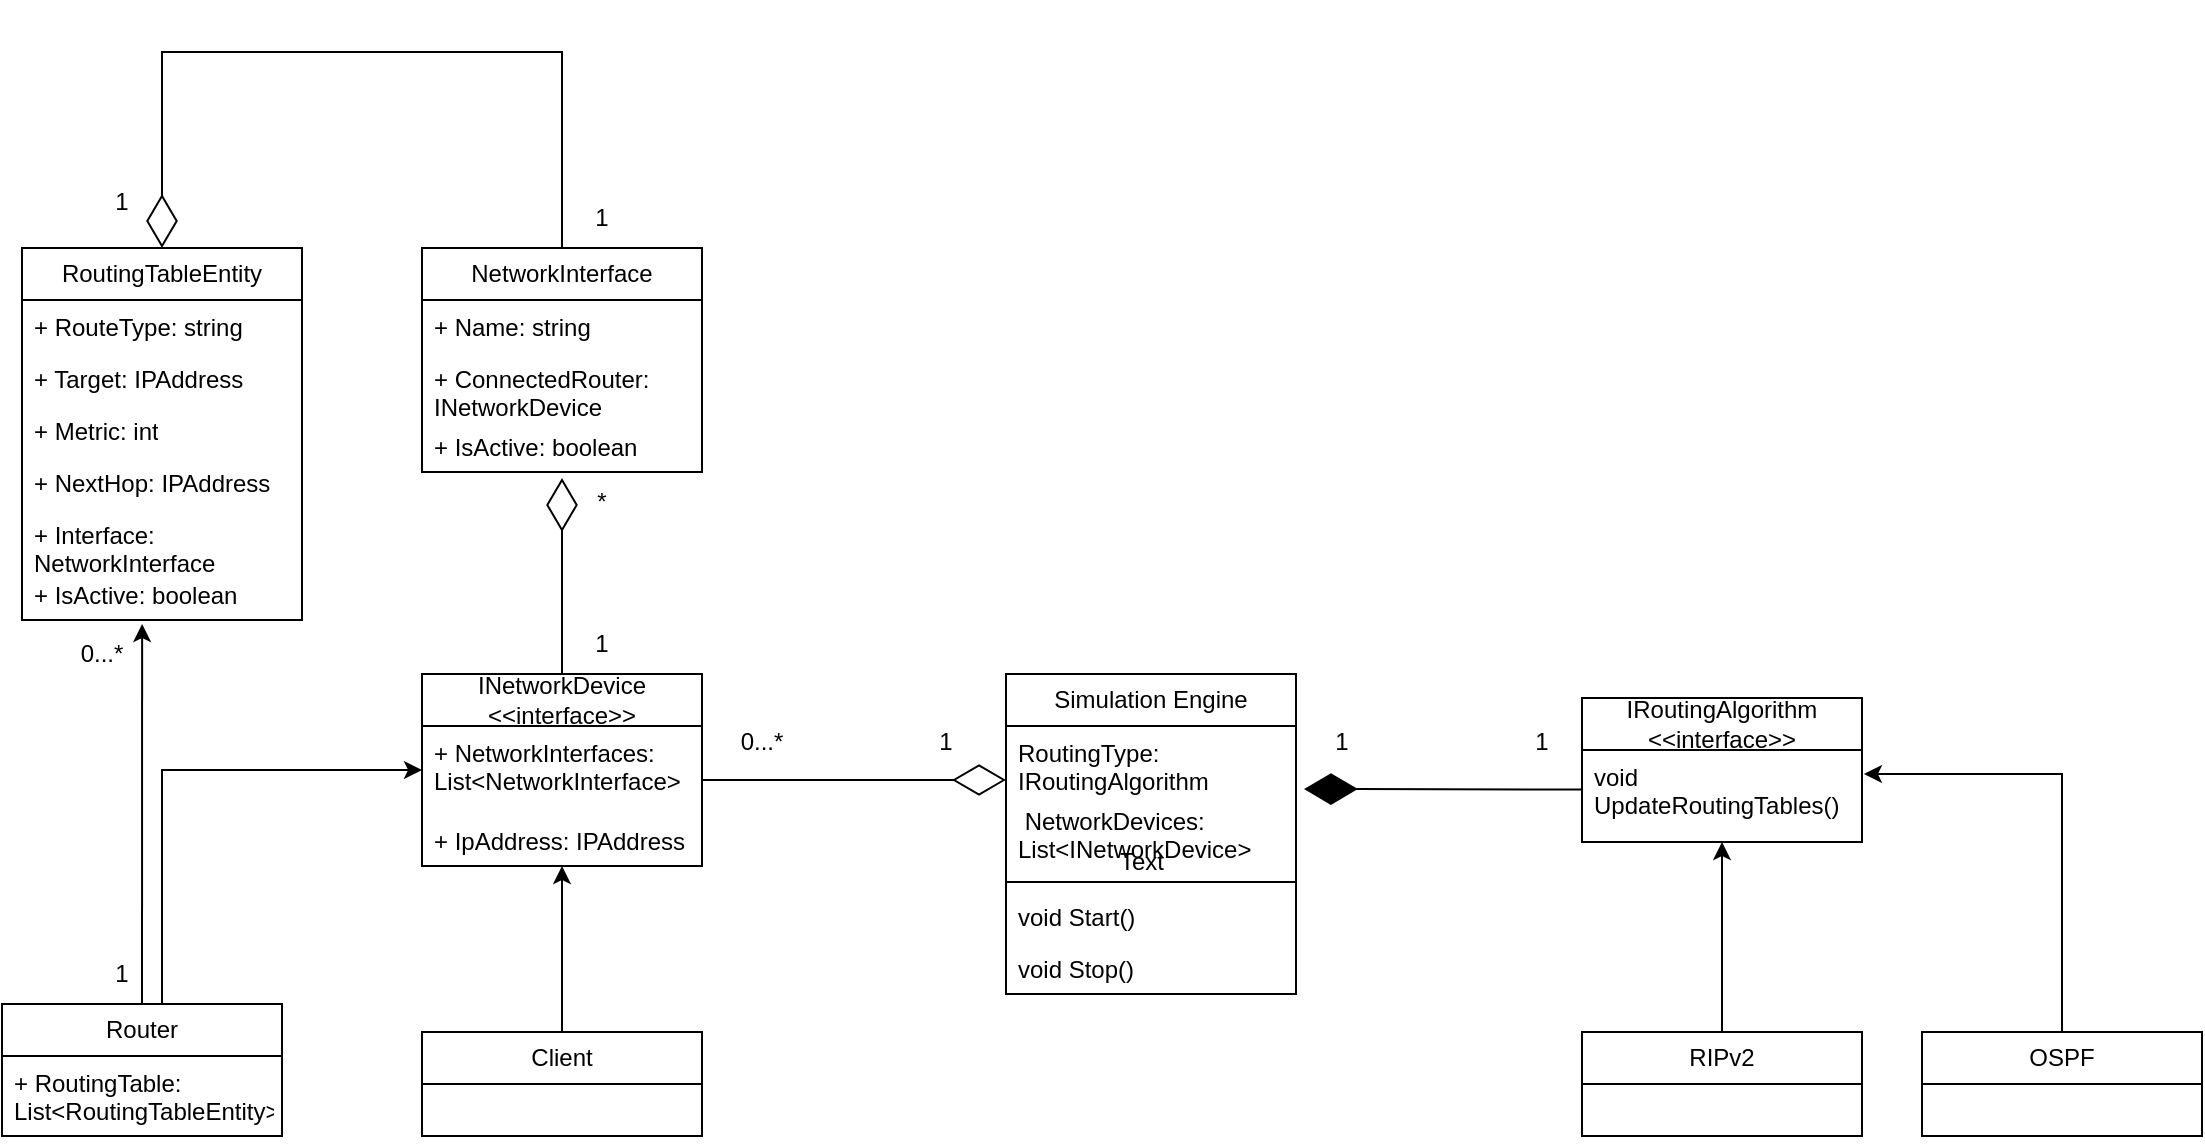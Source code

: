 <mxfile version="21.7.0" type="device">
  <diagram name="Page-1" id="9f46799a-70d6-7492-0946-bef42562c5a5">
    <mxGraphModel dx="1434" dy="902" grid="1" gridSize="10" guides="1" tooltips="1" connect="1" arrows="1" fold="1" page="1" pageScale="1" pageWidth="1169" pageHeight="827" background="none" math="0" shadow="0">
      <root>
        <mxCell id="0" />
        <mxCell id="1" parent="0" />
        <mxCell id="zOnoZ1NWCEOTEV6SCYnd-1" value="Simulation Engine" style="swimlane;fontStyle=0;childLayout=stackLayout;horizontal=1;startSize=26;fillColor=none;horizontalStack=0;resizeParent=1;resizeParentMax=0;resizeLast=0;collapsible=1;marginBottom=0;whiteSpace=wrap;html=1;" parent="1" vertex="1">
          <mxGeometry x="512" y="361" width="145" height="160" as="geometry" />
        </mxCell>
        <mxCell id="zOnoZ1NWCEOTEV6SCYnd-2" value="RoutingType: IRoutingAlgorithm" style="text;strokeColor=none;fillColor=none;align=left;verticalAlign=top;spacingLeft=4;spacingRight=4;overflow=hidden;rotatable=0;points=[[0,0.5],[1,0.5]];portConstraint=eastwest;whiteSpace=wrap;html=1;" parent="zOnoZ1NWCEOTEV6SCYnd-1" vertex="1">
          <mxGeometry y="26" width="145" height="34" as="geometry" />
        </mxCell>
        <mxCell id="zOnoZ1NWCEOTEV6SCYnd-3" value="&amp;nbsp;NetworkDevices: List&amp;lt;INetworkDevice&amp;gt;" style="text;strokeColor=none;fillColor=none;align=left;verticalAlign=top;spacingLeft=4;spacingRight=4;overflow=hidden;rotatable=0;points=[[0,0.5],[1,0.5]];portConstraint=eastwest;whiteSpace=wrap;html=1;" parent="zOnoZ1NWCEOTEV6SCYnd-1" vertex="1">
          <mxGeometry y="60" width="145" height="40" as="geometry" />
        </mxCell>
        <mxCell id="zOnoZ1NWCEOTEV6SCYnd-57" value="" style="line;strokeWidth=1;fillColor=none;align=left;verticalAlign=middle;spacingTop=-1;spacingLeft=3;spacingRight=3;rotatable=0;labelPosition=right;points=[];portConstraint=eastwest;strokeColor=inherit;" parent="zOnoZ1NWCEOTEV6SCYnd-1" vertex="1">
          <mxGeometry y="100" width="145" height="8" as="geometry" />
        </mxCell>
        <mxCell id="zOnoZ1NWCEOTEV6SCYnd-59" value="void Start()" style="text;strokeColor=none;fillColor=none;align=left;verticalAlign=top;spacingLeft=4;spacingRight=4;overflow=hidden;rotatable=0;points=[[0,0.5],[1,0.5]];portConstraint=eastwest;whiteSpace=wrap;html=1;" parent="zOnoZ1NWCEOTEV6SCYnd-1" vertex="1">
          <mxGeometry y="108" width="145" height="26" as="geometry" />
        </mxCell>
        <mxCell id="zOnoZ1NWCEOTEV6SCYnd-60" value="void Stop()" style="text;strokeColor=none;fillColor=none;align=left;verticalAlign=top;spacingLeft=4;spacingRight=4;overflow=hidden;rotatable=0;points=[[0,0.5],[1,0.5]];portConstraint=eastwest;whiteSpace=wrap;html=1;" parent="zOnoZ1NWCEOTEV6SCYnd-1" vertex="1">
          <mxGeometry y="134" width="145" height="26" as="geometry" />
        </mxCell>
        <mxCell id="zOnoZ1NWCEOTEV6SCYnd-62" style="edgeStyle=orthogonalEdgeStyle;rounded=0;orthogonalLoop=1;jettySize=auto;html=1;exitX=0.5;exitY=0;exitDx=0;exitDy=0;entryX=1.007;entryY=0.261;entryDx=0;entryDy=0;entryPerimeter=0;" parent="1" source="zOnoZ1NWCEOTEV6SCYnd-9" target="zOnoZ1NWCEOTEV6SCYnd-61" edge="1">
          <mxGeometry relative="1" as="geometry" />
        </mxCell>
        <mxCell id="zOnoZ1NWCEOTEV6SCYnd-9" value="OSPF" style="swimlane;fontStyle=0;childLayout=stackLayout;horizontal=1;startSize=26;fillColor=none;horizontalStack=0;resizeParent=1;resizeParentMax=0;resizeLast=0;collapsible=1;marginBottom=0;whiteSpace=wrap;html=1;" parent="1" vertex="1">
          <mxGeometry x="970" y="540" width="140" height="52" as="geometry" />
        </mxCell>
        <mxCell id="zOnoZ1NWCEOTEV6SCYnd-26" style="edgeStyle=orthogonalEdgeStyle;rounded=0;orthogonalLoop=1;jettySize=auto;html=1;exitX=0.5;exitY=0;exitDx=0;exitDy=0;" parent="1" source="zOnoZ1NWCEOTEV6SCYnd-13" target="zOnoZ1NWCEOTEV6SCYnd-22" edge="1">
          <mxGeometry relative="1" as="geometry" />
        </mxCell>
        <mxCell id="zOnoZ1NWCEOTEV6SCYnd-13" value="RIPv2" style="swimlane;fontStyle=0;childLayout=stackLayout;horizontal=1;startSize=26;fillColor=none;horizontalStack=0;resizeParent=1;resizeParentMax=0;resizeLast=0;collapsible=1;marginBottom=0;whiteSpace=wrap;html=1;" parent="1" vertex="1">
          <mxGeometry x="800" y="540" width="140" height="52" as="geometry" />
        </mxCell>
        <mxCell id="zOnoZ1NWCEOTEV6SCYnd-22" value="IRoutingAlgorithm&lt;br&gt;&amp;lt;&amp;lt;interface&amp;gt;&amp;gt;" style="swimlane;fontStyle=0;childLayout=stackLayout;horizontal=1;startSize=26;fillColor=none;horizontalStack=0;resizeParent=1;resizeParentMax=0;resizeLast=0;collapsible=1;marginBottom=0;whiteSpace=wrap;html=1;" parent="1" vertex="1">
          <mxGeometry x="800" y="373" width="140" height="72" as="geometry" />
        </mxCell>
        <mxCell id="zOnoZ1NWCEOTEV6SCYnd-61" value="void UpdateRoutingTables()" style="text;strokeColor=none;fillColor=none;align=left;verticalAlign=top;spacingLeft=4;spacingRight=4;overflow=hidden;rotatable=0;points=[[0,0.5],[1,0.5]];portConstraint=eastwest;whiteSpace=wrap;html=1;" parent="zOnoZ1NWCEOTEV6SCYnd-22" vertex="1">
          <mxGeometry y="26" width="140" height="46" as="geometry" />
        </mxCell>
        <mxCell id="zOnoZ1NWCEOTEV6SCYnd-29" value="" style="endArrow=diamondThin;endFill=1;endSize=24;html=1;rounded=0;exitX=-0.007;exitY=0.324;exitDx=0;exitDy=0;exitPerimeter=0;" parent="1" edge="1">
          <mxGeometry width="160" relative="1" as="geometry">
            <mxPoint x="800" y="418.756" as="sourcePoint" />
            <mxPoint x="660.98" y="418.5" as="targetPoint" />
          </mxGeometry>
        </mxCell>
        <mxCell id="zOnoZ1NWCEOTEV6SCYnd-30" value="INetworkDevice&lt;br&gt;&amp;lt;&amp;lt;interface&amp;gt;&amp;gt;" style="swimlane;fontStyle=0;childLayout=stackLayout;horizontal=1;startSize=26;fillColor=none;horizontalStack=0;resizeParent=1;resizeParentMax=0;resizeLast=0;collapsible=1;marginBottom=0;whiteSpace=wrap;html=1;" parent="1" vertex="1">
          <mxGeometry x="220" y="361" width="140" height="96" as="geometry" />
        </mxCell>
        <mxCell id="zOnoZ1NWCEOTEV6SCYnd-31" value="+ NetworkInterfaces: List&amp;lt;NetworkInterface&amp;gt;" style="text;strokeColor=none;fillColor=none;align=left;verticalAlign=top;spacingLeft=4;spacingRight=4;overflow=hidden;rotatable=0;points=[[0,0.5],[1,0.5]];portConstraint=eastwest;whiteSpace=wrap;html=1;" parent="zOnoZ1NWCEOTEV6SCYnd-30" vertex="1">
          <mxGeometry y="26" width="140" height="44" as="geometry" />
        </mxCell>
        <mxCell id="zOnoZ1NWCEOTEV6SCYnd-99" value="+ IpAddress: IPAddress" style="text;strokeColor=none;fillColor=none;align=left;verticalAlign=top;spacingLeft=4;spacingRight=4;overflow=hidden;rotatable=0;points=[[0,0.5],[1,0.5]];portConstraint=eastwest;whiteSpace=wrap;html=1;" parent="zOnoZ1NWCEOTEV6SCYnd-30" vertex="1">
          <mxGeometry y="70" width="140" height="26" as="geometry" />
        </mxCell>
        <mxCell id="zOnoZ1NWCEOTEV6SCYnd-98" style="edgeStyle=orthogonalEdgeStyle;rounded=0;orthogonalLoop=1;jettySize=auto;html=1;exitX=0.5;exitY=0;exitDx=0;exitDy=0;" parent="1" source="zOnoZ1NWCEOTEV6SCYnd-34" target="zOnoZ1NWCEOTEV6SCYnd-31" edge="1">
          <mxGeometry relative="1" as="geometry">
            <Array as="points">
              <mxPoint x="90" y="526" />
              <mxPoint x="90" y="409" />
            </Array>
          </mxGeometry>
        </mxCell>
        <mxCell id="zOnoZ1NWCEOTEV6SCYnd-34" value="Router" style="swimlane;fontStyle=0;childLayout=stackLayout;horizontal=1;startSize=26;fillColor=none;horizontalStack=0;resizeParent=1;resizeParentMax=0;resizeLast=0;collapsible=1;marginBottom=0;whiteSpace=wrap;html=1;" parent="1" vertex="1">
          <mxGeometry x="10" y="526" width="140" height="66" as="geometry" />
        </mxCell>
        <mxCell id="zOnoZ1NWCEOTEV6SCYnd-32" value="+ RoutingTable: List&amp;lt;RoutingTableEntity&amp;gt;" style="text;strokeColor=none;fillColor=none;align=left;verticalAlign=top;spacingLeft=4;spacingRight=4;overflow=hidden;rotatable=0;points=[[0,0.5],[1,0.5]];portConstraint=eastwest;whiteSpace=wrap;html=1;" parent="zOnoZ1NWCEOTEV6SCYnd-34" vertex="1">
          <mxGeometry y="26" width="140" height="40" as="geometry" />
        </mxCell>
        <mxCell id="zOnoZ1NWCEOTEV6SCYnd-43" style="edgeStyle=orthogonalEdgeStyle;rounded=0;orthogonalLoop=1;jettySize=auto;html=1;exitX=0.5;exitY=0;exitDx=0;exitDy=0;" parent="1" source="zOnoZ1NWCEOTEV6SCYnd-38" target="zOnoZ1NWCEOTEV6SCYnd-30" edge="1">
          <mxGeometry relative="1" as="geometry" />
        </mxCell>
        <mxCell id="zOnoZ1NWCEOTEV6SCYnd-38" value="Client" style="swimlane;fontStyle=0;childLayout=stackLayout;horizontal=1;startSize=26;fillColor=none;horizontalStack=0;resizeParent=1;resizeParentMax=0;resizeLast=0;collapsible=1;marginBottom=0;whiteSpace=wrap;html=1;" parent="1" vertex="1">
          <mxGeometry x="220" y="540" width="140" height="52" as="geometry" />
        </mxCell>
        <mxCell id="zOnoZ1NWCEOTEV6SCYnd-47" value="" style="endArrow=diamondThin;endFill=0;endSize=24;html=1;rounded=0;entryX=0;entryY=0.5;entryDx=0;entryDy=0;" parent="1" edge="1">
          <mxGeometry width="160" relative="1" as="geometry">
            <mxPoint x="360" y="414" as="sourcePoint" />
            <mxPoint x="512" y="414" as="targetPoint" />
          </mxGeometry>
        </mxCell>
        <mxCell id="zOnoZ1NWCEOTEV6SCYnd-51" value="1" style="text;html=1;strokeColor=none;fillColor=none;align=center;verticalAlign=middle;whiteSpace=wrap;rounded=0;" parent="1" vertex="1">
          <mxGeometry x="452" y="380" width="60" height="30" as="geometry" />
        </mxCell>
        <mxCell id="zOnoZ1NWCEOTEV6SCYnd-52" value="0...*" style="text;html=1;strokeColor=none;fillColor=none;align=center;verticalAlign=middle;whiteSpace=wrap;rounded=0;" parent="1" vertex="1">
          <mxGeometry x="360" y="380" width="60" height="30" as="geometry" />
        </mxCell>
        <mxCell id="zOnoZ1NWCEOTEV6SCYnd-69" value="NetworkInterface" style="swimlane;fontStyle=0;childLayout=stackLayout;horizontal=1;startSize=26;fillColor=none;horizontalStack=0;resizeParent=1;resizeParentMax=0;resizeLast=0;collapsible=1;marginBottom=0;whiteSpace=wrap;html=1;" parent="1" vertex="1">
          <mxGeometry x="220" y="148" width="140" height="112" as="geometry" />
        </mxCell>
        <mxCell id="zOnoZ1NWCEOTEV6SCYnd-86" value="+ Name: string" style="text;strokeColor=none;fillColor=none;align=left;verticalAlign=top;spacingLeft=4;spacingRight=4;overflow=hidden;rotatable=0;points=[[0,0.5],[1,0.5]];portConstraint=eastwest;whiteSpace=wrap;html=1;" parent="zOnoZ1NWCEOTEV6SCYnd-69" vertex="1">
          <mxGeometry y="26" width="140" height="26" as="geometry" />
        </mxCell>
        <mxCell id="zOnoZ1NWCEOTEV6SCYnd-70" value="+ ConnectedRouter: INetworkDevice" style="text;strokeColor=none;fillColor=none;align=left;verticalAlign=top;spacingLeft=4;spacingRight=4;overflow=hidden;rotatable=0;points=[[0,0.5],[1,0.5]];portConstraint=eastwest;whiteSpace=wrap;html=1;" parent="zOnoZ1NWCEOTEV6SCYnd-69" vertex="1">
          <mxGeometry y="52" width="140" height="34" as="geometry" />
        </mxCell>
        <mxCell id="zOnoZ1NWCEOTEV6SCYnd-71" value="+ IsActive: boolean" style="text;strokeColor=none;fillColor=none;align=left;verticalAlign=top;spacingLeft=4;spacingRight=4;overflow=hidden;rotatable=0;points=[[0,0.5],[1,0.5]];portConstraint=eastwest;whiteSpace=wrap;html=1;" parent="zOnoZ1NWCEOTEV6SCYnd-69" vertex="1">
          <mxGeometry y="86" width="140" height="26" as="geometry" />
        </mxCell>
        <mxCell id="zOnoZ1NWCEOTEV6SCYnd-74" value="1" style="text;html=1;strokeColor=none;fillColor=none;align=center;verticalAlign=middle;whiteSpace=wrap;rounded=0;" parent="1" vertex="1">
          <mxGeometry x="650" y="380" width="60" height="30" as="geometry" />
        </mxCell>
        <mxCell id="zOnoZ1NWCEOTEV6SCYnd-75" value="1" style="text;html=1;strokeColor=none;fillColor=none;align=center;verticalAlign=middle;whiteSpace=wrap;rounded=0;" parent="1" vertex="1">
          <mxGeometry x="750" y="380" width="60" height="30" as="geometry" />
        </mxCell>
        <mxCell id="zOnoZ1NWCEOTEV6SCYnd-84" value="1" style="text;html=1;strokeColor=none;fillColor=none;align=center;verticalAlign=middle;whiteSpace=wrap;rounded=0;" parent="1" vertex="1">
          <mxGeometry x="40" y="496" width="60" height="30" as="geometry" />
        </mxCell>
        <mxCell id="zOnoZ1NWCEOTEV6SCYnd-85" value="0...*" style="text;html=1;strokeColor=none;fillColor=none;align=center;verticalAlign=middle;whiteSpace=wrap;rounded=0;" parent="1" vertex="1">
          <mxGeometry x="30" y="336" width="60" height="30" as="geometry" />
        </mxCell>
        <mxCell id="zOnoZ1NWCEOTEV6SCYnd-94" value="1" style="text;html=1;strokeColor=none;fillColor=none;align=center;verticalAlign=middle;whiteSpace=wrap;rounded=0;" parent="1" vertex="1">
          <mxGeometry x="40" y="110" width="60" height="30" as="geometry" />
        </mxCell>
        <mxCell id="zOnoZ1NWCEOTEV6SCYnd-95" value="1" style="text;html=1;strokeColor=none;fillColor=none;align=center;verticalAlign=middle;whiteSpace=wrap;rounded=0;" parent="1" vertex="1">
          <mxGeometry x="280" y="118" width="60" height="30" as="geometry" />
        </mxCell>
        <mxCell id="rZDm5B8rEVt_BvG6RNRO-1" value="RoutingTableEntity" style="swimlane;fontStyle=0;childLayout=stackLayout;horizontal=1;startSize=26;fillColor=none;horizontalStack=0;resizeParent=1;resizeParentMax=0;resizeLast=0;collapsible=1;marginBottom=0;whiteSpace=wrap;html=1;" parent="1" vertex="1">
          <mxGeometry x="20" y="148" width="140" height="186" as="geometry" />
        </mxCell>
        <mxCell id="rZDm5B8rEVt_BvG6RNRO-2" value="+ RouteType: string" style="text;strokeColor=none;fillColor=none;align=left;verticalAlign=top;spacingLeft=4;spacingRight=4;overflow=hidden;rotatable=0;points=[[0,0.5],[1,0.5]];portConstraint=eastwest;whiteSpace=wrap;html=1;" parent="rZDm5B8rEVt_BvG6RNRO-1" vertex="1">
          <mxGeometry y="26" width="140" height="26" as="geometry" />
        </mxCell>
        <mxCell id="rZDm5B8rEVt_BvG6RNRO-3" value="+ Target: IPAddress" style="text;strokeColor=none;fillColor=none;align=left;verticalAlign=top;spacingLeft=4;spacingRight=4;overflow=hidden;rotatable=0;points=[[0,0.5],[1,0.5]];portConstraint=eastwest;whiteSpace=wrap;html=1;" parent="rZDm5B8rEVt_BvG6RNRO-1" vertex="1">
          <mxGeometry y="52" width="140" height="26" as="geometry" />
        </mxCell>
        <mxCell id="rZDm5B8rEVt_BvG6RNRO-4" value="+ Metric: int" style="text;strokeColor=none;fillColor=none;align=left;verticalAlign=top;spacingLeft=4;spacingRight=4;overflow=hidden;rotatable=0;points=[[0,0.5],[1,0.5]];portConstraint=eastwest;whiteSpace=wrap;html=1;" parent="rZDm5B8rEVt_BvG6RNRO-1" vertex="1">
          <mxGeometry y="78" width="140" height="26" as="geometry" />
        </mxCell>
        <mxCell id="rZDm5B8rEVt_BvG6RNRO-5" value="+ NextHop: IPAddress" style="text;strokeColor=none;fillColor=none;align=left;verticalAlign=top;spacingLeft=4;spacingRight=4;overflow=hidden;rotatable=0;points=[[0,0.5],[1,0.5]];portConstraint=eastwest;whiteSpace=wrap;html=1;" parent="rZDm5B8rEVt_BvG6RNRO-1" vertex="1">
          <mxGeometry y="104" width="140" height="26" as="geometry" />
        </mxCell>
        <mxCell id="rZDm5B8rEVt_BvG6RNRO-6" value="+ Interface: NetworkInterface" style="text;strokeColor=none;fillColor=none;align=left;verticalAlign=top;spacingLeft=4;spacingRight=4;overflow=hidden;rotatable=0;points=[[0,0.5],[1,0.5]];portConstraint=eastwest;whiteSpace=wrap;html=1;" parent="rZDm5B8rEVt_BvG6RNRO-1" vertex="1">
          <mxGeometry y="130" width="140" height="30" as="geometry" />
        </mxCell>
        <mxCell id="rZDm5B8rEVt_BvG6RNRO-7" value="+ IsActive: boolean" style="text;strokeColor=none;fillColor=none;align=left;verticalAlign=top;spacingLeft=4;spacingRight=4;overflow=hidden;rotatable=0;points=[[0,0.5],[1,0.5]];portConstraint=eastwest;whiteSpace=wrap;html=1;" parent="rZDm5B8rEVt_BvG6RNRO-1" vertex="1">
          <mxGeometry y="160" width="140" height="26" as="geometry" />
        </mxCell>
        <mxCell id="rZDm5B8rEVt_BvG6RNRO-8" value="" style="endArrow=classic;html=1;rounded=0;exitX=0.5;exitY=0;exitDx=0;exitDy=0;entryX=0.429;entryY=1.077;entryDx=0;entryDy=0;entryPerimeter=0;" parent="1" source="zOnoZ1NWCEOTEV6SCYnd-34" target="rZDm5B8rEVt_BvG6RNRO-7" edge="1">
          <mxGeometry width="50" height="50" relative="1" as="geometry">
            <mxPoint x="560" y="480" as="sourcePoint" />
            <mxPoint x="610" y="430" as="targetPoint" />
          </mxGeometry>
        </mxCell>
        <mxCell id="rZDm5B8rEVt_BvG6RNRO-9" value="" style="endArrow=diamondThin;endFill=0;endSize=24;html=1;rounded=0;entryX=0.5;entryY=0;entryDx=0;entryDy=0;exitX=0.5;exitY=0;exitDx=0;exitDy=0;" parent="1" source="zOnoZ1NWCEOTEV6SCYnd-69" target="rZDm5B8rEVt_BvG6RNRO-1" edge="1">
          <mxGeometry width="160" relative="1" as="geometry">
            <mxPoint x="260" y="130" as="sourcePoint" />
            <mxPoint x="660" y="460" as="targetPoint" />
            <Array as="points">
              <mxPoint x="290" y="50" />
              <mxPoint x="90" y="50" />
            </Array>
          </mxGeometry>
        </mxCell>
        <mxCell id="Es1CRcOtJA94ICa1KzK5-1" value="" style="endArrow=diamondThin;endFill=0;endSize=24;html=1;rounded=0;entryX=0.5;entryY=1.115;entryDx=0;entryDy=0;entryPerimeter=0;exitX=0.5;exitY=0;exitDx=0;exitDy=0;" edge="1" parent="1" source="zOnoZ1NWCEOTEV6SCYnd-30" target="zOnoZ1NWCEOTEV6SCYnd-71">
          <mxGeometry width="160" relative="1" as="geometry">
            <mxPoint x="280" y="350" as="sourcePoint" />
            <mxPoint x="660" y="460" as="targetPoint" />
          </mxGeometry>
        </mxCell>
        <mxCell id="Es1CRcOtJA94ICa1KzK5-2" value="*" style="text;html=1;strokeColor=none;fillColor=none;align=center;verticalAlign=middle;whiteSpace=wrap;rounded=0;" vertex="1" parent="1">
          <mxGeometry x="280" y="260" width="60" height="30" as="geometry" />
        </mxCell>
        <mxCell id="Es1CRcOtJA94ICa1KzK5-3" value="Text" style="text;html=1;strokeColor=none;fillColor=none;align=center;verticalAlign=middle;whiteSpace=wrap;rounded=0;" vertex="1" parent="1">
          <mxGeometry x="550" y="440" width="60" height="30" as="geometry" />
        </mxCell>
        <mxCell id="Es1CRcOtJA94ICa1KzK5-4" value="1" style="text;html=1;strokeColor=none;fillColor=none;align=center;verticalAlign=middle;whiteSpace=wrap;rounded=0;" vertex="1" parent="1">
          <mxGeometry x="280" y="331" width="60" height="30" as="geometry" />
        </mxCell>
      </root>
    </mxGraphModel>
  </diagram>
</mxfile>

